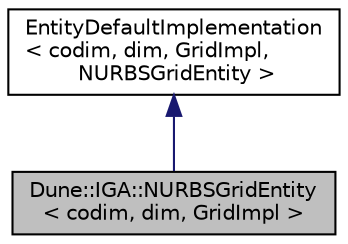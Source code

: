 digraph "Dune::IGA::NURBSGridEntity&lt; codim, dim, GridImpl &gt;"
{
 // LATEX_PDF_SIZE
  edge [fontname="Helvetica",fontsize="10",labelfontname="Helvetica",labelfontsize="10"];
  node [fontname="Helvetica",fontsize="10",shape=record];
  Node1 [label="Dune::IGA::NURBSGridEntity\l\< codim, dim, GridImpl \>",height=0.2,width=0.4,color="black", fillcolor="grey75", style="filled", fontcolor="black",tooltip=" "];
  Node2 -> Node1 [dir="back",color="midnightblue",fontsize="10",style="solid",fontname="Helvetica"];
  Node2 [label="EntityDefaultImplementation\l\< codim, dim, GridImpl,\l NURBSGridEntity \>",height=0.2,width=0.4,color="black", fillcolor="white", style="filled",tooltip=" "];
}
